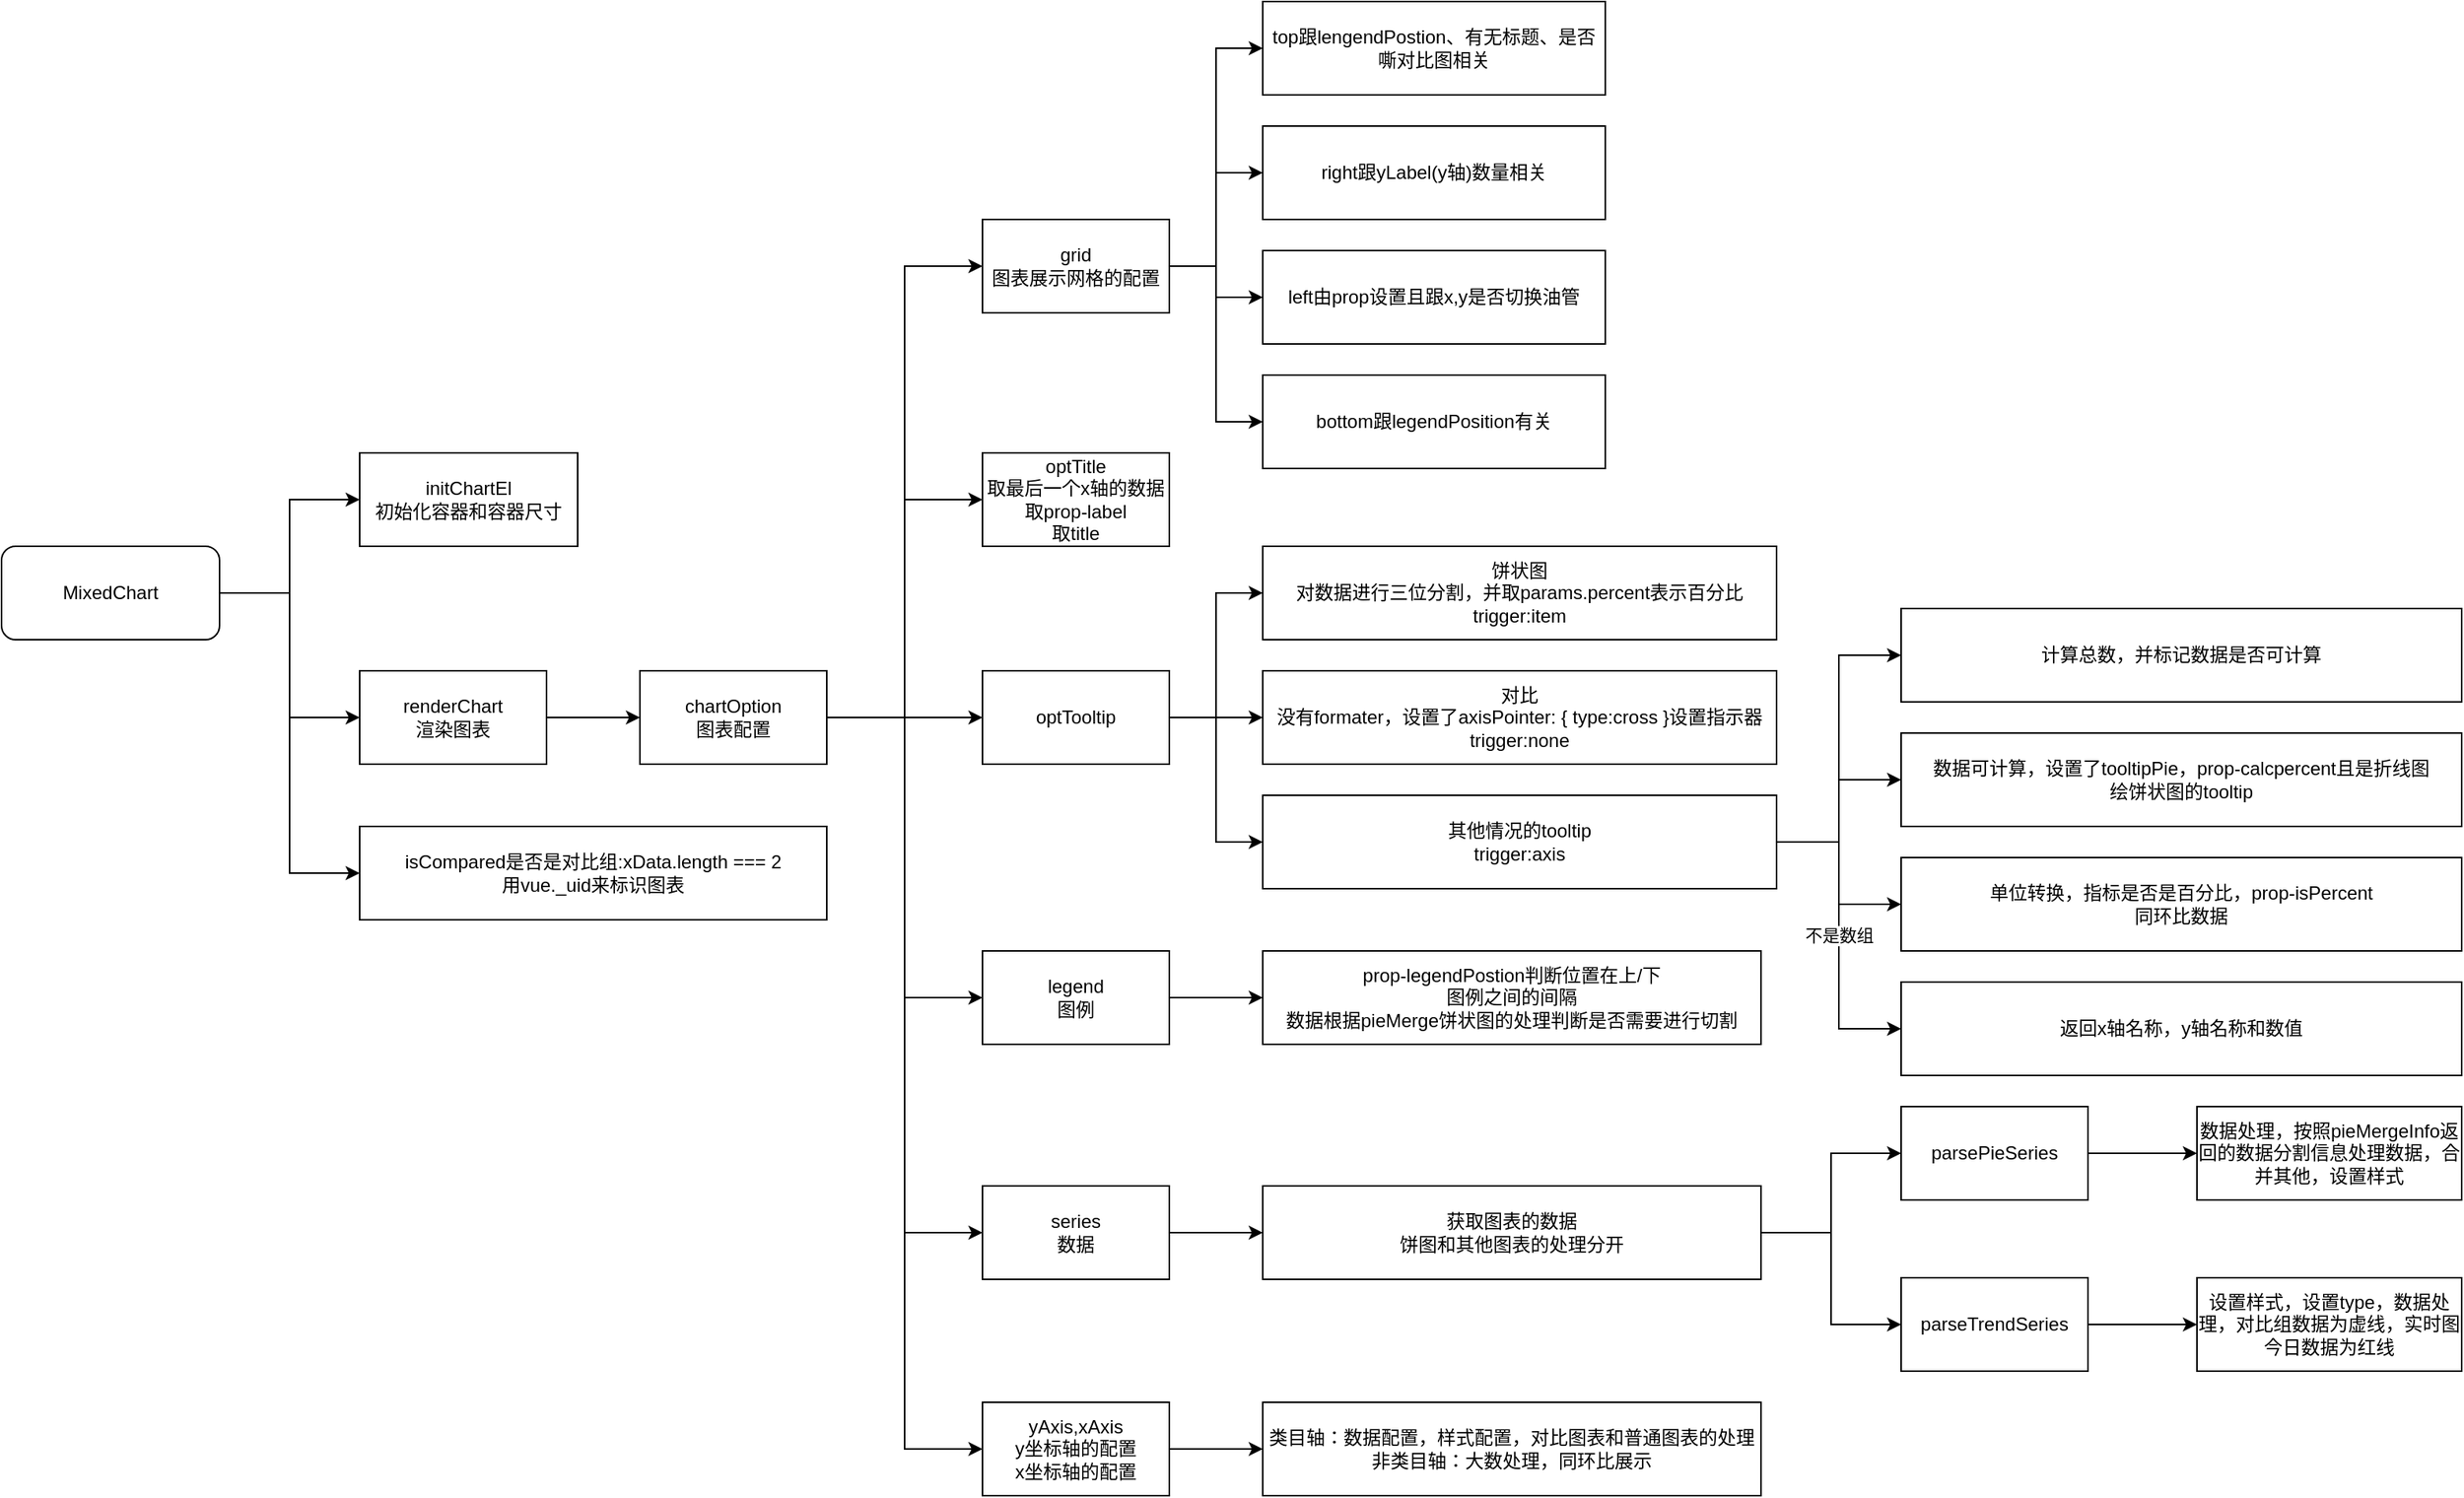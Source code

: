 <mxfile>
    <diagram id="rqaCNSGiBOB8YvCKNbLg" name="第 1 页">
        <mxGraphModel dx="1003" dy="575" grid="1" gridSize="10" guides="1" tooltips="1" connect="1" arrows="1" fold="1" page="1" pageScale="1" pageWidth="3300" pageHeight="2339" math="0" shadow="0">
            <root>
                <mxCell id="0"/>
                <mxCell id="1" parent="0"/>
                <mxCell id="5" style="edgeStyle=orthogonalEdgeStyle;rounded=0;orthogonalLoop=1;jettySize=auto;html=1;exitX=1;exitY=0.5;exitDx=0;exitDy=0;entryX=0;entryY=0.5;entryDx=0;entryDy=0;" edge="1" parent="1" source="2" target="4">
                    <mxGeometry relative="1" as="geometry"/>
                </mxCell>
                <mxCell id="6" style="edgeStyle=orthogonalEdgeStyle;rounded=0;orthogonalLoop=1;jettySize=auto;html=1;exitX=1;exitY=0.5;exitDx=0;exitDy=0;entryX=0;entryY=0.5;entryDx=0;entryDy=0;" edge="1" parent="1" source="2" target="3">
                    <mxGeometry relative="1" as="geometry"/>
                </mxCell>
                <mxCell id="64" style="edgeStyle=orthogonalEdgeStyle;rounded=0;orthogonalLoop=1;jettySize=auto;html=1;exitX=1;exitY=0.5;exitDx=0;exitDy=0;entryX=0;entryY=0.5;entryDx=0;entryDy=0;" edge="1" parent="1" source="2" target="63">
                    <mxGeometry relative="1" as="geometry"/>
                </mxCell>
                <mxCell id="2" value="MixedChart" style="rounded=1;whiteSpace=wrap;html=1;" vertex="1" parent="1">
                    <mxGeometry x="300" y="1360" width="140" height="60" as="geometry"/>
                </mxCell>
                <mxCell id="8" style="edgeStyle=orthogonalEdgeStyle;rounded=0;orthogonalLoop=1;jettySize=auto;html=1;exitX=1;exitY=0.5;exitDx=0;exitDy=0;entryX=0;entryY=0.5;entryDx=0;entryDy=0;" edge="1" parent="1" source="3" target="7">
                    <mxGeometry relative="1" as="geometry"/>
                </mxCell>
                <mxCell id="3" value="renderChart&lt;br&gt;渲染图表" style="rounded=0;whiteSpace=wrap;html=1;" vertex="1" parent="1">
                    <mxGeometry x="530" y="1440" width="120" height="60" as="geometry"/>
                </mxCell>
                <mxCell id="4" value="initChartEl&lt;br&gt;初始化容器和容器尺寸" style="rounded=0;whiteSpace=wrap;html=1;" vertex="1" parent="1">
                    <mxGeometry x="530" y="1300" width="140" height="60" as="geometry"/>
                </mxCell>
                <mxCell id="19" style="edgeStyle=orthogonalEdgeStyle;rounded=0;orthogonalLoop=1;jettySize=auto;html=1;exitX=1;exitY=0.5;exitDx=0;exitDy=0;entryX=0;entryY=0.5;entryDx=0;entryDy=0;" edge="1" parent="1" source="7" target="9">
                    <mxGeometry relative="1" as="geometry"/>
                </mxCell>
                <mxCell id="22" style="edgeStyle=orthogonalEdgeStyle;rounded=0;orthogonalLoop=1;jettySize=auto;html=1;exitX=1;exitY=0.5;exitDx=0;exitDy=0;entryX=0;entryY=0.5;entryDx=0;entryDy=0;" edge="1" parent="1" source="7" target="20">
                    <mxGeometry relative="1" as="geometry"/>
                </mxCell>
                <mxCell id="31" style="edgeStyle=orthogonalEdgeStyle;rounded=0;orthogonalLoop=1;jettySize=auto;html=1;exitX=1;exitY=0.5;exitDx=0;exitDy=0;entryX=0;entryY=0.5;entryDx=0;entryDy=0;" edge="1" parent="1" source="7" target="23">
                    <mxGeometry relative="1" as="geometry"/>
                </mxCell>
                <mxCell id="44" style="edgeStyle=orthogonalEdgeStyle;rounded=0;orthogonalLoop=1;jettySize=auto;html=1;exitX=1;exitY=0.5;exitDx=0;exitDy=0;entryX=0;entryY=0.5;entryDx=0;entryDy=0;" edge="1" parent="1" source="7" target="43">
                    <mxGeometry relative="1" as="geometry"/>
                </mxCell>
                <mxCell id="48" style="edgeStyle=orthogonalEdgeStyle;rounded=0;orthogonalLoop=1;jettySize=auto;html=1;exitX=1;exitY=0.5;exitDx=0;exitDy=0;entryX=0;entryY=0.5;entryDx=0;entryDy=0;" edge="1" parent="1" source="7" target="47">
                    <mxGeometry relative="1" as="geometry"/>
                </mxCell>
                <mxCell id="60" style="edgeStyle=orthogonalEdgeStyle;rounded=0;orthogonalLoop=1;jettySize=auto;html=1;exitX=1;exitY=0.5;exitDx=0;exitDy=0;entryX=0;entryY=0.5;entryDx=0;entryDy=0;" edge="1" parent="1" source="7" target="59">
                    <mxGeometry relative="1" as="geometry"/>
                </mxCell>
                <mxCell id="7" value="chartOption&lt;br&gt;图表配置" style="rounded=0;whiteSpace=wrap;html=1;" vertex="1" parent="1">
                    <mxGeometry x="710" y="1440" width="120" height="60" as="geometry"/>
                </mxCell>
                <mxCell id="11" style="edgeStyle=orthogonalEdgeStyle;rounded=0;orthogonalLoop=1;jettySize=auto;html=1;exitX=1;exitY=0.5;exitDx=0;exitDy=0;entryX=0;entryY=0.5;entryDx=0;entryDy=0;" edge="1" parent="1" source="9" target="10">
                    <mxGeometry relative="1" as="geometry"/>
                </mxCell>
                <mxCell id="14" style="edgeStyle=orthogonalEdgeStyle;rounded=0;orthogonalLoop=1;jettySize=auto;html=1;exitX=1;exitY=0.5;exitDx=0;exitDy=0;entryX=0;entryY=0.5;entryDx=0;entryDy=0;" edge="1" parent="1" source="9" target="13">
                    <mxGeometry relative="1" as="geometry"/>
                </mxCell>
                <mxCell id="17" style="edgeStyle=orthogonalEdgeStyle;rounded=0;orthogonalLoop=1;jettySize=auto;html=1;exitX=1;exitY=0.5;exitDx=0;exitDy=0;entryX=0;entryY=0.5;entryDx=0;entryDy=0;" edge="1" parent="1" source="9" target="16">
                    <mxGeometry relative="1" as="geometry"/>
                </mxCell>
                <mxCell id="18" style="edgeStyle=orthogonalEdgeStyle;rounded=0;orthogonalLoop=1;jettySize=auto;html=1;exitX=1;exitY=0.5;exitDx=0;exitDy=0;entryX=0;entryY=0.5;entryDx=0;entryDy=0;" edge="1" parent="1" source="9" target="12">
                    <mxGeometry relative="1" as="geometry"/>
                </mxCell>
                <mxCell id="9" value="grid&lt;br&gt;图表展示网格的配置" style="rounded=0;whiteSpace=wrap;html=1;" vertex="1" parent="1">
                    <mxGeometry x="930" y="1150" width="120" height="60" as="geometry"/>
                </mxCell>
                <mxCell id="10" value="right跟yLabel(y轴)数量相关" style="rounded=0;whiteSpace=wrap;html=1;" vertex="1" parent="1">
                    <mxGeometry x="1110" y="1090" width="220" height="60" as="geometry"/>
                </mxCell>
                <mxCell id="12" value="left由prop设置且跟x,y是否切换油管" style="rounded=0;whiteSpace=wrap;html=1;" vertex="1" parent="1">
                    <mxGeometry x="1110" y="1170" width="220" height="60" as="geometry"/>
                </mxCell>
                <mxCell id="13" value="bottom跟legendPosition有关" style="rounded=0;whiteSpace=wrap;html=1;" vertex="1" parent="1">
                    <mxGeometry x="1110" y="1250" width="220" height="60" as="geometry"/>
                </mxCell>
                <mxCell id="16" value="top跟lengendPostion、有无标题、是否嘶对比图相关" style="rounded=0;whiteSpace=wrap;html=1;" vertex="1" parent="1">
                    <mxGeometry x="1110" y="1010" width="220" height="60" as="geometry"/>
                </mxCell>
                <mxCell id="20" value="optTitle&lt;br&gt;取最后一个x轴的数据&lt;br&gt;取prop-label&lt;br&gt;取title" style="rounded=0;whiteSpace=wrap;html=1;" vertex="1" parent="1">
                    <mxGeometry x="930" y="1300" width="120" height="60" as="geometry"/>
                </mxCell>
                <mxCell id="27" style="edgeStyle=orthogonalEdgeStyle;rounded=0;orthogonalLoop=1;jettySize=auto;html=1;exitX=1;exitY=0.5;exitDx=0;exitDy=0;entryX=0;entryY=0.5;entryDx=0;entryDy=0;" edge="1" parent="1" source="23" target="24">
                    <mxGeometry relative="1" as="geometry"/>
                </mxCell>
                <mxCell id="28" style="edgeStyle=orthogonalEdgeStyle;rounded=0;orthogonalLoop=1;jettySize=auto;html=1;exitX=1;exitY=0.5;exitDx=0;exitDy=0;entryX=0;entryY=0.5;entryDx=0;entryDy=0;" edge="1" parent="1" source="23" target="25">
                    <mxGeometry relative="1" as="geometry"/>
                </mxCell>
                <mxCell id="30" style="edgeStyle=orthogonalEdgeStyle;rounded=0;orthogonalLoop=1;jettySize=auto;html=1;exitX=1;exitY=0.5;exitDx=0;exitDy=0;entryX=0;entryY=0.5;entryDx=0;entryDy=0;" edge="1" parent="1" source="23" target="29">
                    <mxGeometry relative="1" as="geometry"/>
                </mxCell>
                <mxCell id="23" value="optTooltip" style="rounded=0;whiteSpace=wrap;html=1;" vertex="1" parent="1">
                    <mxGeometry x="930" y="1440" width="120" height="60" as="geometry"/>
                </mxCell>
                <mxCell id="24" value="饼状图&lt;br&gt;对数据进行三位分割，并取params.percent表示百分比&lt;br&gt;trigger:item" style="rounded=0;whiteSpace=wrap;html=1;" vertex="1" parent="1">
                    <mxGeometry x="1110" y="1360" width="330" height="60" as="geometry"/>
                </mxCell>
                <mxCell id="25" value="对比&lt;br&gt;没有formater，设置了axisPointer: { type:cross }设置指示器&lt;br&gt;trigger:none" style="rounded=0;whiteSpace=wrap;html=1;" vertex="1" parent="1">
                    <mxGeometry x="1110" y="1440" width="330" height="60" as="geometry"/>
                </mxCell>
                <mxCell id="39" style="edgeStyle=orthogonalEdgeStyle;rounded=0;orthogonalLoop=1;jettySize=auto;html=1;exitX=1;exitY=0.5;exitDx=0;exitDy=0;entryX=0;entryY=0.5;entryDx=0;entryDy=0;" edge="1" parent="1" source="29" target="36">
                    <mxGeometry relative="1" as="geometry"/>
                </mxCell>
                <mxCell id="40" style="edgeStyle=orthogonalEdgeStyle;rounded=0;orthogonalLoop=1;jettySize=auto;html=1;exitX=1;exitY=0.5;exitDx=0;exitDy=0;entryX=0;entryY=0.5;entryDx=0;entryDy=0;" edge="1" parent="1" source="29" target="32">
                    <mxGeometry relative="1" as="geometry"/>
                </mxCell>
                <mxCell id="41" style="edgeStyle=orthogonalEdgeStyle;rounded=0;orthogonalLoop=1;jettySize=auto;html=1;exitX=1;exitY=0.5;exitDx=0;exitDy=0;" edge="1" parent="1" source="29" target="37">
                    <mxGeometry relative="1" as="geometry"/>
                </mxCell>
                <mxCell id="42" value="不是数组" style="edgeStyle=orthogonalEdgeStyle;rounded=0;orthogonalLoop=1;jettySize=auto;html=1;exitX=1;exitY=0.5;exitDx=0;exitDy=0;entryX=0;entryY=0.5;entryDx=0;entryDy=0;" edge="1" parent="1" source="29" target="38">
                    <mxGeometry relative="1" as="geometry"/>
                </mxCell>
                <mxCell id="29" value="其他情况的tooltip&lt;br&gt;trigger:axis" style="rounded=0;whiteSpace=wrap;html=1;" vertex="1" parent="1">
                    <mxGeometry x="1110" y="1520" width="330" height="60" as="geometry"/>
                </mxCell>
                <mxCell id="32" value="数据可计算，设置了tooltipPie，prop-calcpercent且是折线图&lt;br&gt;绘饼状图的tooltip" style="rounded=0;whiteSpace=wrap;html=1;" vertex="1" parent="1">
                    <mxGeometry x="1520" y="1480" width="360" height="60" as="geometry"/>
                </mxCell>
                <mxCell id="36" value="计算总数，并标记数据是否可计算" style="rounded=0;whiteSpace=wrap;html=1;" vertex="1" parent="1">
                    <mxGeometry x="1520" y="1400" width="360" height="60" as="geometry"/>
                </mxCell>
                <mxCell id="37" value="单位转换，指标是否是百分比，prop-isPercent&lt;br&gt;同环比数据" style="rounded=0;whiteSpace=wrap;html=1;" vertex="1" parent="1">
                    <mxGeometry x="1520" y="1560" width="360" height="60" as="geometry"/>
                </mxCell>
                <mxCell id="38" value="返回x轴名称，y轴名称和数值" style="rounded=0;whiteSpace=wrap;html=1;" vertex="1" parent="1">
                    <mxGeometry x="1520" y="1640" width="360" height="60" as="geometry"/>
                </mxCell>
                <mxCell id="45" style="edgeStyle=orthogonalEdgeStyle;rounded=0;orthogonalLoop=1;jettySize=auto;html=1;exitX=1;exitY=0.5;exitDx=0;exitDy=0;entryX=0;entryY=0.5;entryDx=0;entryDy=0;" edge="1" parent="1" source="43" target="46">
                    <mxGeometry relative="1" as="geometry">
                        <mxPoint x="1110" y="1650" as="targetPoint"/>
                    </mxGeometry>
                </mxCell>
                <mxCell id="43" value="legend&lt;br&gt;图例" style="rounded=0;whiteSpace=wrap;html=1;" vertex="1" parent="1">
                    <mxGeometry x="930" y="1620" width="120" height="60" as="geometry"/>
                </mxCell>
                <mxCell id="46" value="prop-legendPostion判断位置在上/下&lt;br&gt;图例之间的间隔&lt;br&gt;数据根据pieMerge饼状图的处理判断是否需要进行切割" style="rounded=0;whiteSpace=wrap;html=1;" vertex="1" parent="1">
                    <mxGeometry x="1110" y="1620" width="320" height="60" as="geometry"/>
                </mxCell>
                <mxCell id="50" style="edgeStyle=orthogonalEdgeStyle;rounded=0;orthogonalLoop=1;jettySize=auto;html=1;exitX=1;exitY=0.5;exitDx=0;exitDy=0;entryX=0;entryY=0.5;entryDx=0;entryDy=0;" edge="1" parent="1" source="47" target="49">
                    <mxGeometry relative="1" as="geometry"/>
                </mxCell>
                <mxCell id="47" value="series&lt;br&gt;数据" style="rounded=0;whiteSpace=wrap;html=1;" vertex="1" parent="1">
                    <mxGeometry x="930" y="1771" width="120" height="60" as="geometry"/>
                </mxCell>
                <mxCell id="52" style="edgeStyle=orthogonalEdgeStyle;rounded=0;orthogonalLoop=1;jettySize=auto;html=1;exitX=1;exitY=0.5;exitDx=0;exitDy=0;entryX=0;entryY=0.5;entryDx=0;entryDy=0;" edge="1" parent="1" source="49" target="51">
                    <mxGeometry relative="1" as="geometry"/>
                </mxCell>
                <mxCell id="56" style="edgeStyle=orthogonalEdgeStyle;rounded=0;orthogonalLoop=1;jettySize=auto;html=1;exitX=1;exitY=0.5;exitDx=0;exitDy=0;entryX=0;entryY=0.5;entryDx=0;entryDy=0;" edge="1" parent="1" source="49" target="55">
                    <mxGeometry relative="1" as="geometry"/>
                </mxCell>
                <mxCell id="49" value="获取图表的数据&lt;br&gt;饼图和其他图表的处理分开" style="rounded=0;whiteSpace=wrap;html=1;" vertex="1" parent="1">
                    <mxGeometry x="1110" y="1771" width="320" height="60" as="geometry"/>
                </mxCell>
                <mxCell id="53" style="edgeStyle=orthogonalEdgeStyle;rounded=0;orthogonalLoop=1;jettySize=auto;html=1;exitX=1;exitY=0.5;exitDx=0;exitDy=0;entryX=0;entryY=0.5;entryDx=0;entryDy=0;" edge="1" parent="1" source="51" target="54">
                    <mxGeometry relative="1" as="geometry">
                        <mxPoint x="1690" y="1749.857" as="targetPoint"/>
                    </mxGeometry>
                </mxCell>
                <mxCell id="51" value="parsePieSeries" style="rounded=0;whiteSpace=wrap;html=1;" vertex="1" parent="1">
                    <mxGeometry x="1520" y="1720" width="120" height="60" as="geometry"/>
                </mxCell>
                <mxCell id="54" value="数据处理，按照pieMergeInfo返回的数据分割信息处理数据，合并其他，设置样式" style="rounded=0;whiteSpace=wrap;html=1;" vertex="1" parent="1">
                    <mxGeometry x="1710" y="1720" width="170" height="60" as="geometry"/>
                </mxCell>
                <mxCell id="58" style="edgeStyle=orthogonalEdgeStyle;rounded=0;orthogonalLoop=1;jettySize=auto;html=1;exitX=1;exitY=0.5;exitDx=0;exitDy=0;entryX=0;entryY=0.5;entryDx=0;entryDy=0;" edge="1" parent="1" source="55" target="57">
                    <mxGeometry relative="1" as="geometry"/>
                </mxCell>
                <mxCell id="55" value="parseTrendSeries" style="rounded=0;whiteSpace=wrap;html=1;" vertex="1" parent="1">
                    <mxGeometry x="1520" y="1830" width="120" height="60" as="geometry"/>
                </mxCell>
                <mxCell id="57" value="设置样式，设置type，数据处理，对比组数据为虚线，实时图今日数据为红线" style="rounded=0;whiteSpace=wrap;html=1;" vertex="1" parent="1">
                    <mxGeometry x="1710" y="1830" width="170" height="60" as="geometry"/>
                </mxCell>
                <mxCell id="62" style="edgeStyle=orthogonalEdgeStyle;rounded=0;orthogonalLoop=1;jettySize=auto;html=1;exitX=1;exitY=0.5;exitDx=0;exitDy=0;entryX=0;entryY=0.5;entryDx=0;entryDy=0;" edge="1" parent="1" source="59" target="61">
                    <mxGeometry relative="1" as="geometry"/>
                </mxCell>
                <mxCell id="59" value="yAxis,xAxis&lt;br&gt;y坐标轴的配置&lt;br&gt;x坐标轴的配置" style="rounded=0;whiteSpace=wrap;html=1;" vertex="1" parent="1">
                    <mxGeometry x="930" y="1910" width="120" height="60" as="geometry"/>
                </mxCell>
                <mxCell id="61" value="类目轴：数据配置，样式配置，对比图表和普通图表的处理&lt;br&gt;非类目轴：大数处理，同环比展示" style="rounded=0;whiteSpace=wrap;html=1;" vertex="1" parent="1">
                    <mxGeometry x="1110" y="1910" width="320" height="60" as="geometry"/>
                </mxCell>
                <mxCell id="63" value="isCompared是否是对比组:xData.length === 2&lt;br&gt;用vue._uid来标识图表" style="rounded=0;whiteSpace=wrap;html=1;" vertex="1" parent="1">
                    <mxGeometry x="530" y="1540" width="300" height="60" as="geometry"/>
                </mxCell>
            </root>
        </mxGraphModel>
    </diagram>
</mxfile>